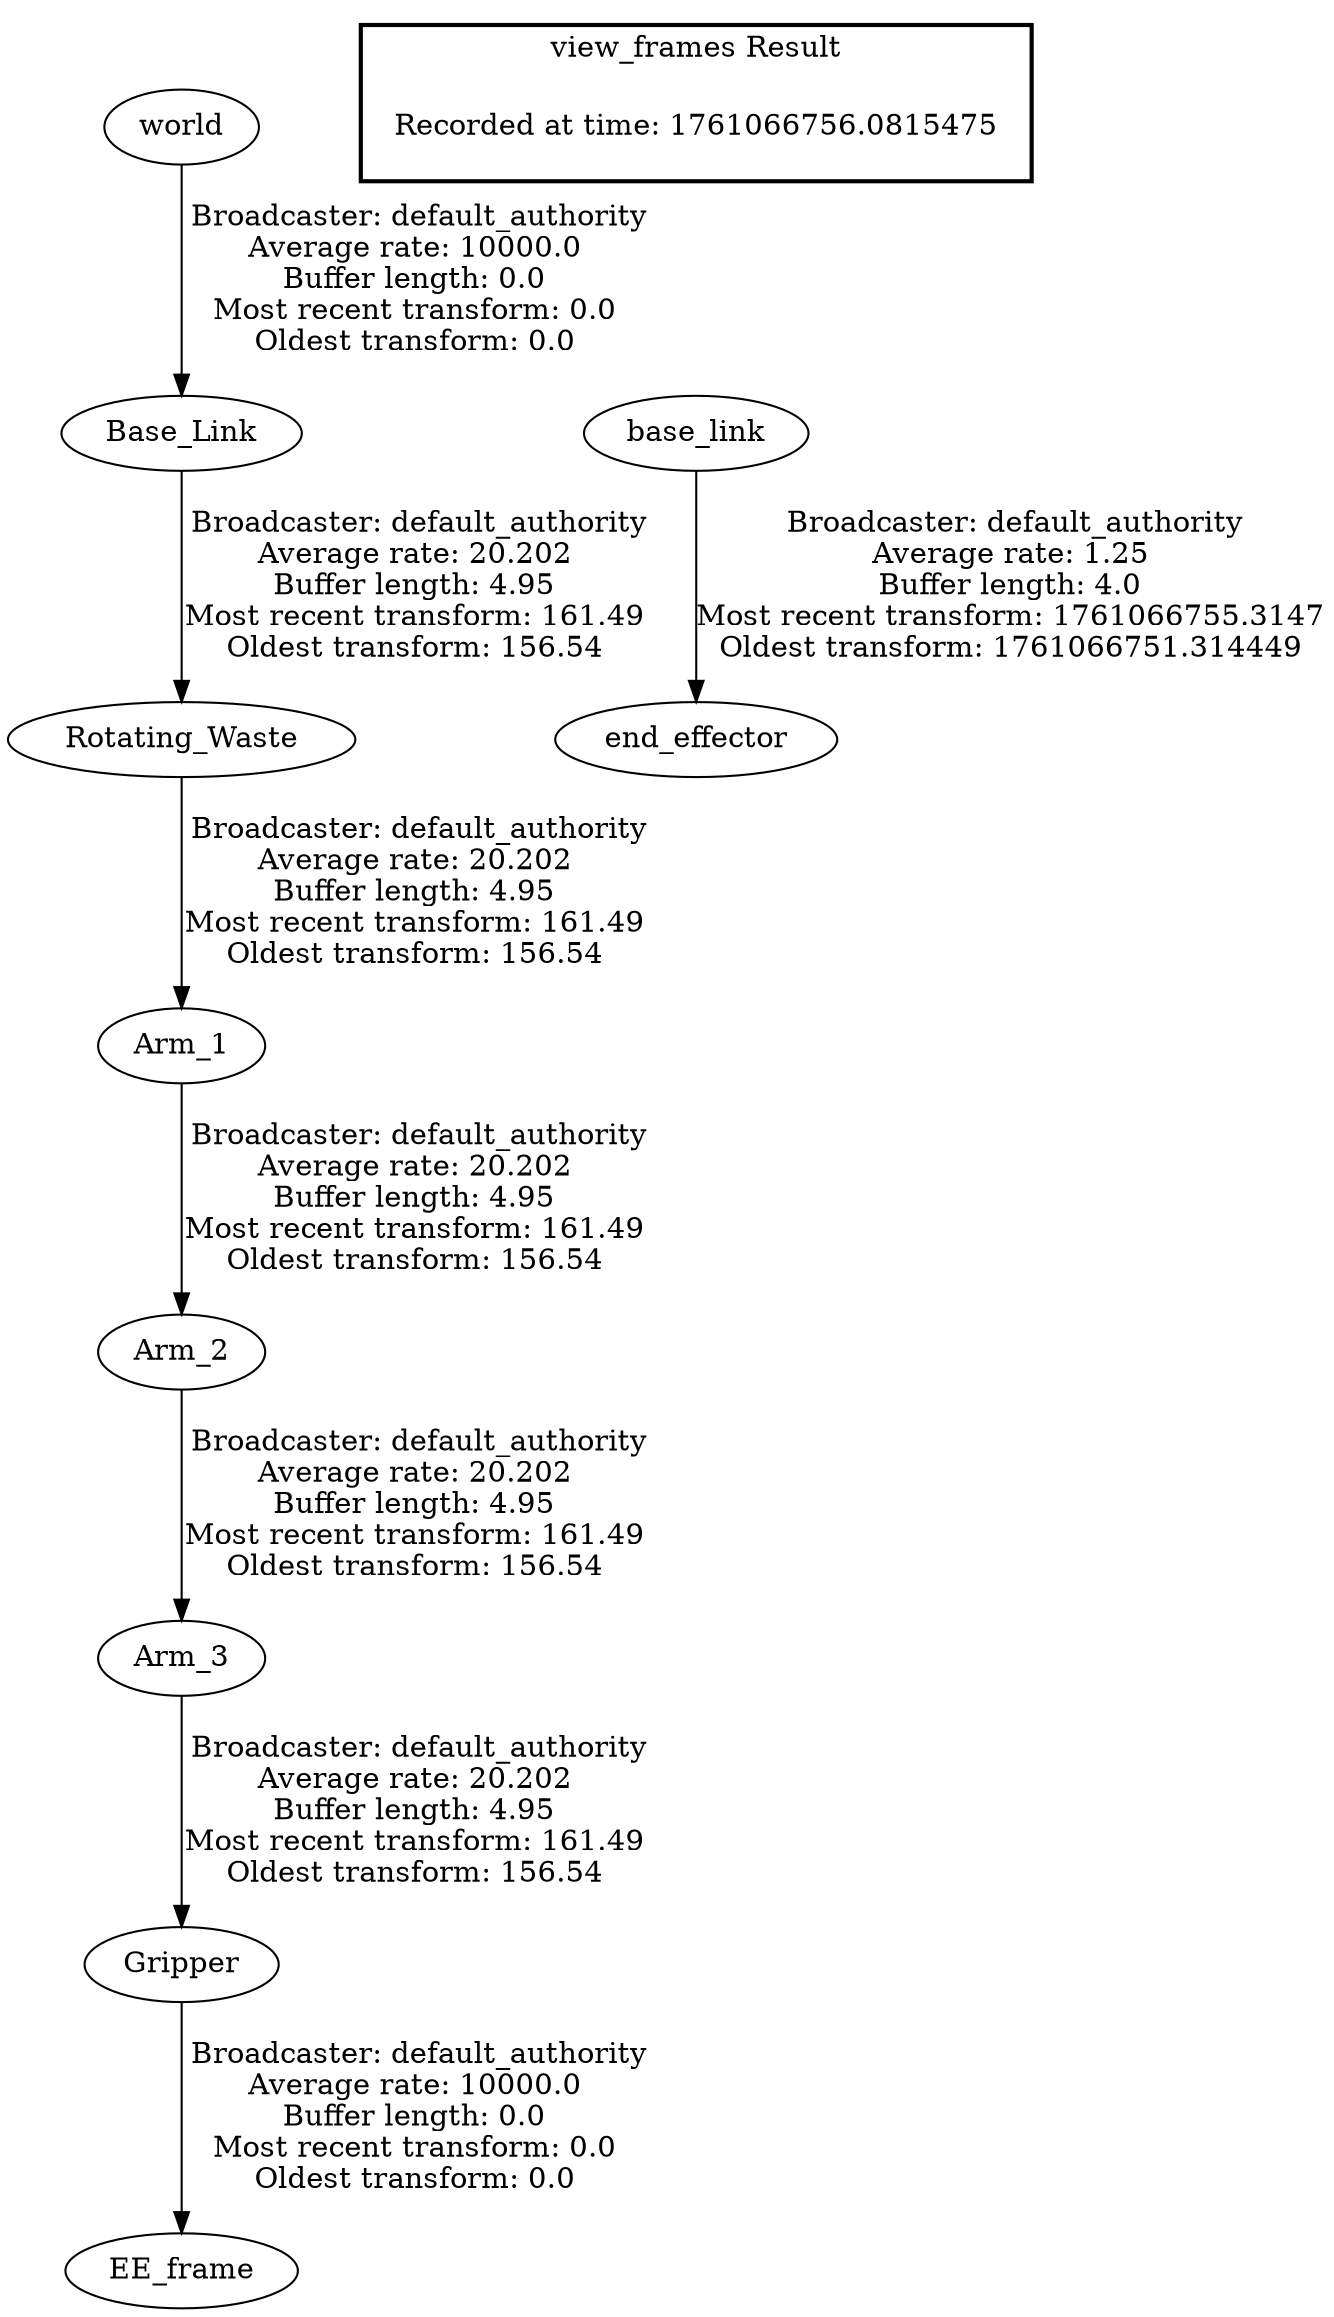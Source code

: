 digraph G {
"Base_Link" -> "Rotating_Waste"[label=" Broadcaster: default_authority\nAverage rate: 20.202\nBuffer length: 4.95\nMost recent transform: 161.49\nOldest transform: 156.54\n"];
"world" -> "Base_Link"[label=" Broadcaster: default_authority\nAverage rate: 10000.0\nBuffer length: 0.0\nMost recent transform: 0.0\nOldest transform: 0.0\n"];
"Rotating_Waste" -> "Arm_1"[label=" Broadcaster: default_authority\nAverage rate: 20.202\nBuffer length: 4.95\nMost recent transform: 161.49\nOldest transform: 156.54\n"];
"Arm_1" -> "Arm_2"[label=" Broadcaster: default_authority\nAverage rate: 20.202\nBuffer length: 4.95\nMost recent transform: 161.49\nOldest transform: 156.54\n"];
"Arm_2" -> "Arm_3"[label=" Broadcaster: default_authority\nAverage rate: 20.202\nBuffer length: 4.95\nMost recent transform: 161.49\nOldest transform: 156.54\n"];
"Arm_3" -> "Gripper"[label=" Broadcaster: default_authority\nAverage rate: 20.202\nBuffer length: 4.95\nMost recent transform: 161.49\nOldest transform: 156.54\n"];
"Gripper" -> "EE_frame"[label=" Broadcaster: default_authority\nAverage rate: 10000.0\nBuffer length: 0.0\nMost recent transform: 0.0\nOldest transform: 0.0\n"];
"base_link" -> "end_effector"[label=" Broadcaster: default_authority\nAverage rate: 1.25\nBuffer length: 4.0\nMost recent transform: 1761066755.3147\nOldest transform: 1761066751.314449\n"];
edge [style=invis];
 subgraph cluster_legend { style=bold; color=black; label ="view_frames Result";
"Recorded at time: 1761066756.0815475"[ shape=plaintext ] ;
}->"base_link";
}